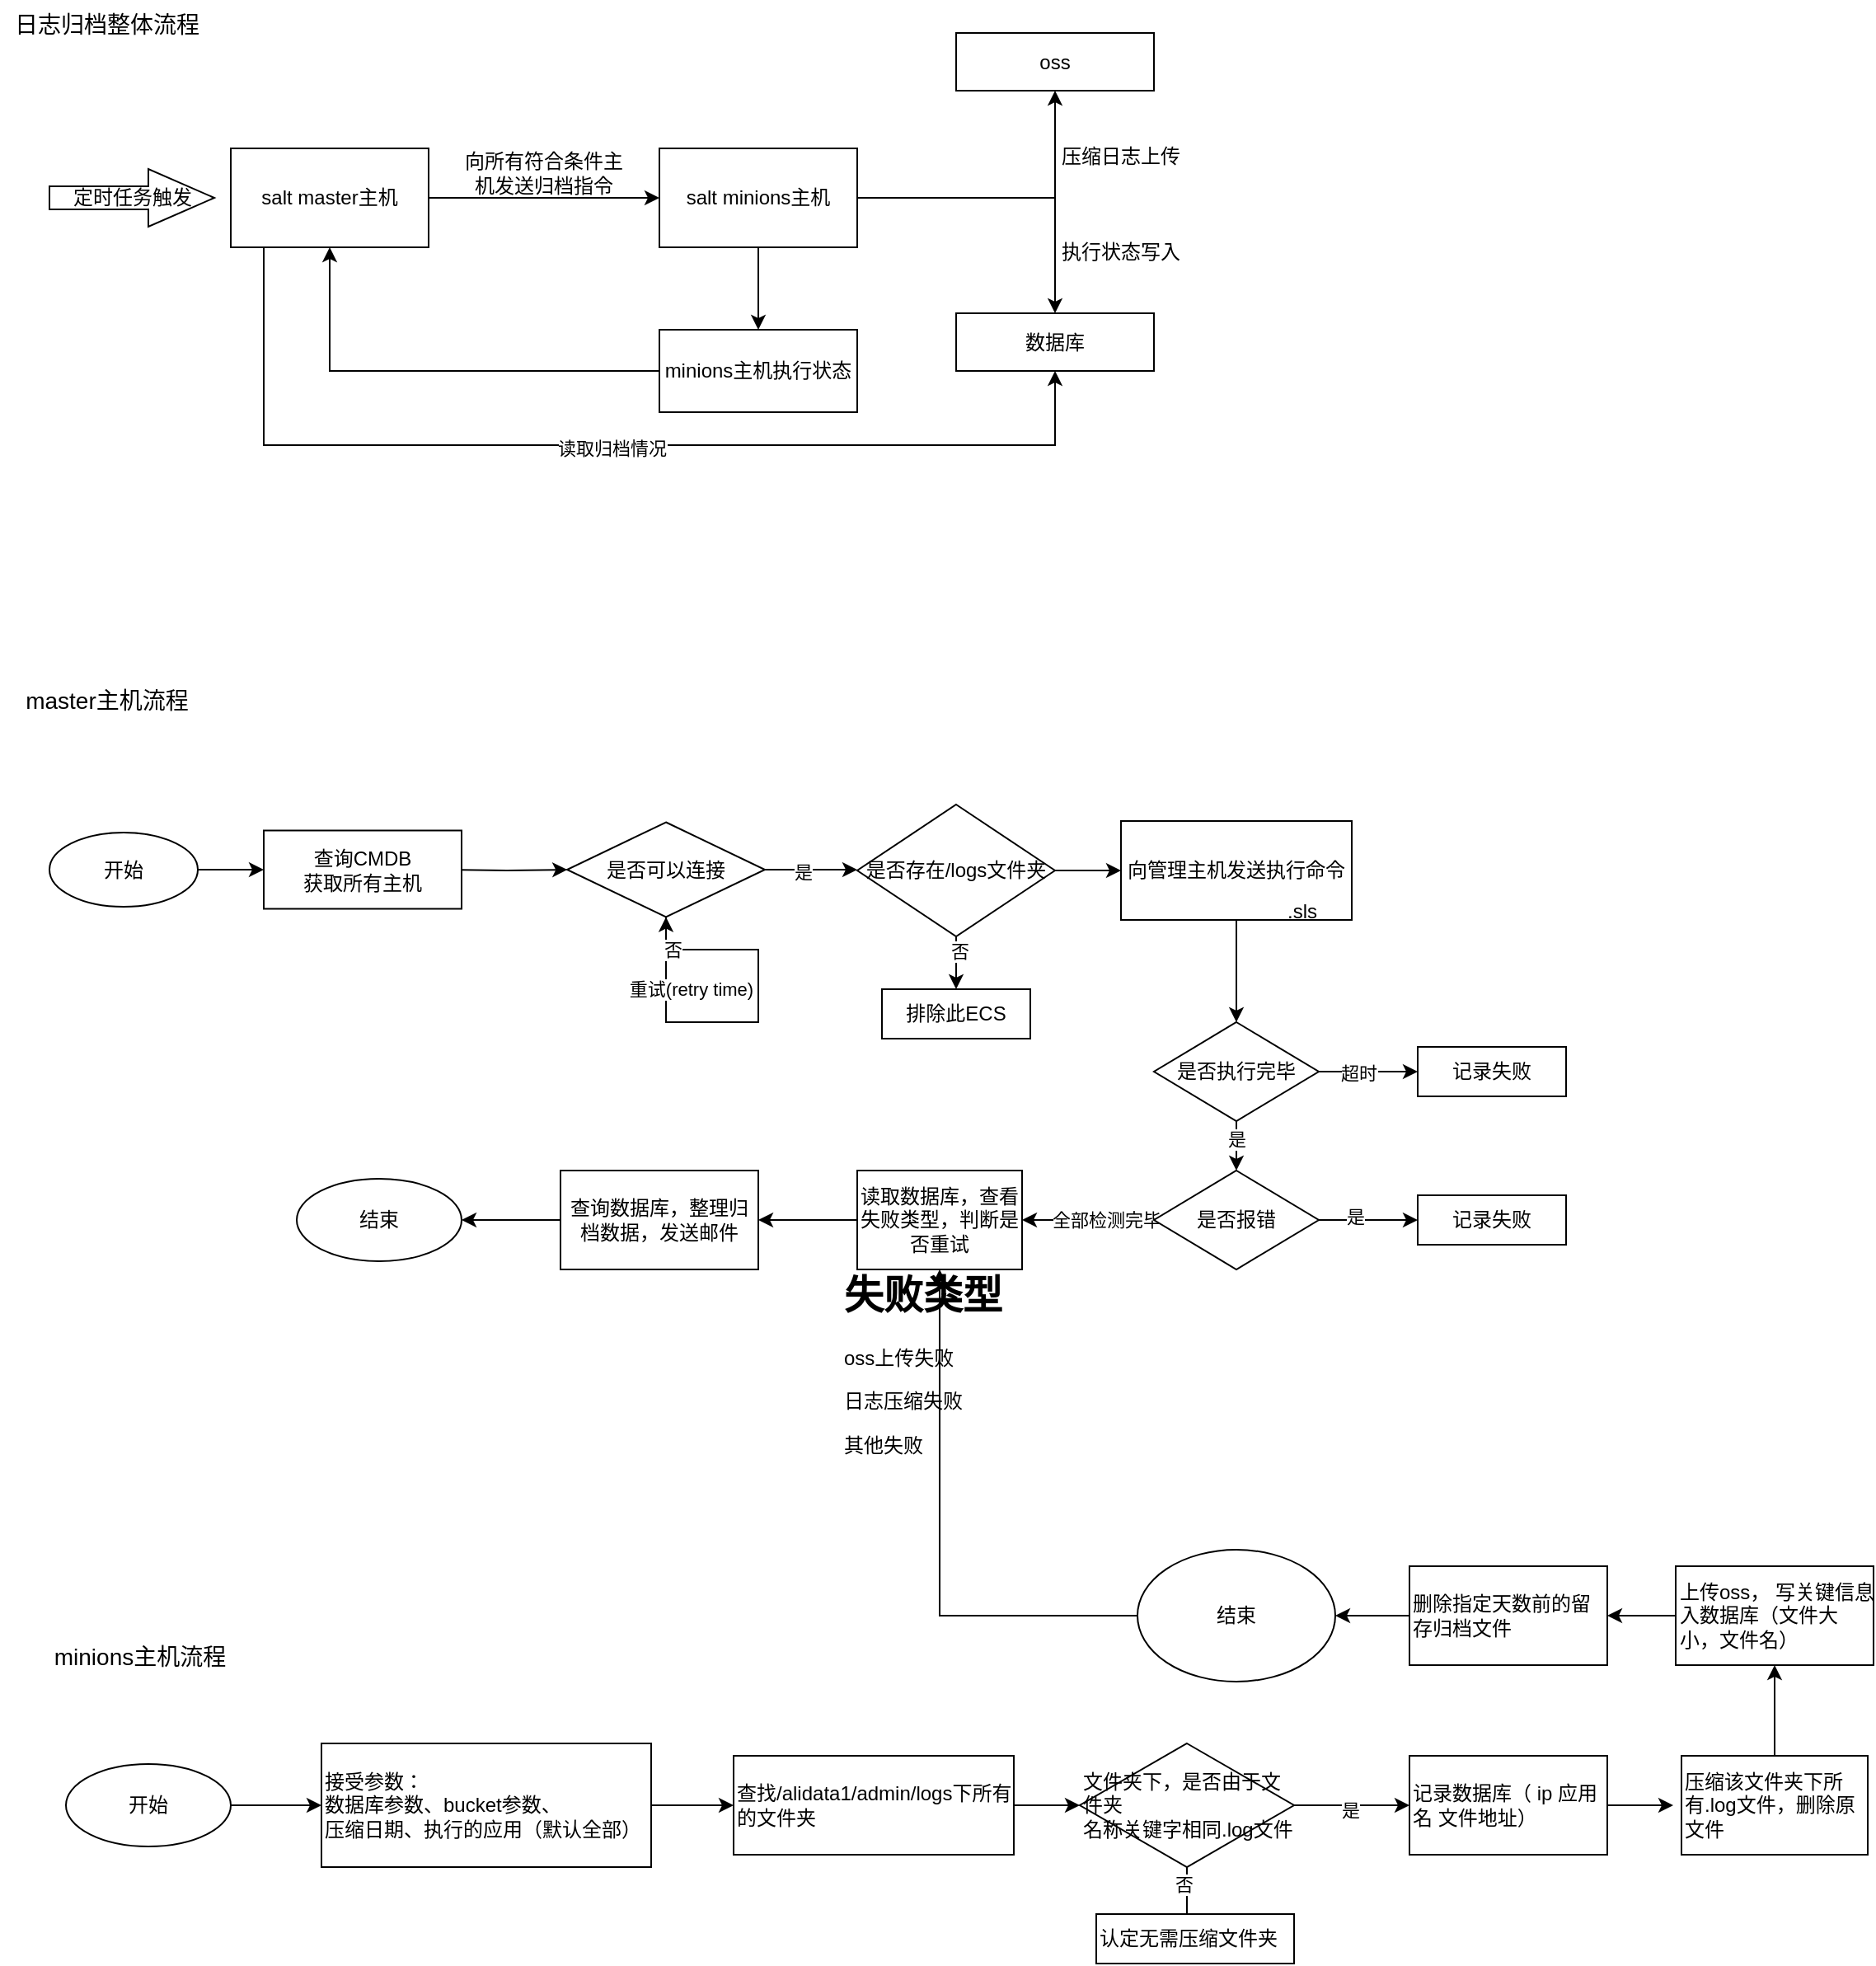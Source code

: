 <mxfile version="24.8.6">
  <diagram name="第 1 页" id="jrEPjUiYZgAtlJWXVVH3">
    <mxGraphModel dx="1155" dy="759" grid="1" gridSize="10" guides="1" tooltips="1" connect="1" arrows="1" fold="1" page="1" pageScale="1" pageWidth="827" pageHeight="1169" math="0" shadow="0">
      <root>
        <mxCell id="0" />
        <mxCell id="1" parent="0" />
        <mxCell id="M-4wLkOpFE_RBjWkI8yj-2" value="&lt;font style=&quot;font-size: 14px;&quot;&gt;日志归档整体流程&lt;/font&gt;" style="text;html=1;align=center;verticalAlign=middle;whiteSpace=wrap;rounded=0;" vertex="1" parent="1">
          <mxGeometry x="10" y="80" width="130" height="30" as="geometry" />
        </mxCell>
        <mxCell id="M-4wLkOpFE_RBjWkI8yj-6" value="" style="edgeStyle=orthogonalEdgeStyle;rounded=0;orthogonalLoop=1;jettySize=auto;html=1;" edge="1" parent="1" source="M-4wLkOpFE_RBjWkI8yj-3" target="M-4wLkOpFE_RBjWkI8yj-5">
          <mxGeometry relative="1" as="geometry" />
        </mxCell>
        <mxCell id="M-4wLkOpFE_RBjWkI8yj-22" style="edgeStyle=orthogonalEdgeStyle;rounded=0;orthogonalLoop=1;jettySize=auto;html=1;entryX=0.5;entryY=1;entryDx=0;entryDy=0;" edge="1" parent="1" source="M-4wLkOpFE_RBjWkI8yj-3" target="M-4wLkOpFE_RBjWkI8yj-13">
          <mxGeometry relative="1" as="geometry">
            <Array as="points">
              <mxPoint x="170" y="350" />
              <mxPoint x="650" y="350" />
            </Array>
          </mxGeometry>
        </mxCell>
        <mxCell id="M-4wLkOpFE_RBjWkI8yj-23" value="读取归档情况" style="edgeLabel;html=1;align=center;verticalAlign=middle;resizable=0;points=[];" vertex="1" connectable="0" parent="M-4wLkOpFE_RBjWkI8yj-22">
          <mxGeometry x="0.026" y="-2" relative="1" as="geometry">
            <mxPoint as="offset" />
          </mxGeometry>
        </mxCell>
        <mxCell id="M-4wLkOpFE_RBjWkI8yj-3" value="salt master主机" style="rounded=0;whiteSpace=wrap;html=1;" vertex="1" parent="1">
          <mxGeometry x="150" y="170" width="120" height="60" as="geometry" />
        </mxCell>
        <mxCell id="M-4wLkOpFE_RBjWkI8yj-4" value="定时任务触发" style="html=1;shadow=0;dashed=0;align=center;verticalAlign=middle;shape=mxgraph.arrows2.arrow;dy=0.6;dx=40;notch=0;" vertex="1" parent="1">
          <mxGeometry x="40" y="182.5" width="100" height="35" as="geometry" />
        </mxCell>
        <mxCell id="M-4wLkOpFE_RBjWkI8yj-14" value="" style="edgeStyle=orthogonalEdgeStyle;rounded=0;orthogonalLoop=1;jettySize=auto;html=1;" edge="1" parent="1" source="M-4wLkOpFE_RBjWkI8yj-5" target="M-4wLkOpFE_RBjWkI8yj-13">
          <mxGeometry relative="1" as="geometry" />
        </mxCell>
        <mxCell id="M-4wLkOpFE_RBjWkI8yj-16" value="" style="edgeStyle=orthogonalEdgeStyle;rounded=0;orthogonalLoop=1;jettySize=auto;html=1;" edge="1" parent="1" source="M-4wLkOpFE_RBjWkI8yj-5" target="M-4wLkOpFE_RBjWkI8yj-15">
          <mxGeometry relative="1" as="geometry" />
        </mxCell>
        <mxCell id="M-4wLkOpFE_RBjWkI8yj-19" style="edgeStyle=orthogonalEdgeStyle;rounded=0;orthogonalLoop=1;jettySize=auto;html=1;" edge="1" parent="1" source="M-4wLkOpFE_RBjWkI8yj-5">
          <mxGeometry relative="1" as="geometry">
            <mxPoint x="470" y="280" as="targetPoint" />
          </mxGeometry>
        </mxCell>
        <mxCell id="M-4wLkOpFE_RBjWkI8yj-5" value="salt minions主机" style="rounded=0;whiteSpace=wrap;html=1;" vertex="1" parent="1">
          <mxGeometry x="410" y="170" width="120" height="60" as="geometry" />
        </mxCell>
        <mxCell id="M-4wLkOpFE_RBjWkI8yj-10" value="向所有符合条件主机发送&lt;span style=&quot;background-color: initial;&quot;&gt;归档指令&lt;/span&gt;" style="text;html=1;align=center;verticalAlign=middle;whiteSpace=wrap;rounded=0;" vertex="1" parent="1">
          <mxGeometry x="290" y="170" width="100" height="30" as="geometry" />
        </mxCell>
        <mxCell id="M-4wLkOpFE_RBjWkI8yj-13" value="数据库" style="rounded=0;whiteSpace=wrap;html=1;" vertex="1" parent="1">
          <mxGeometry x="590" y="270" width="120" height="35" as="geometry" />
        </mxCell>
        <mxCell id="M-4wLkOpFE_RBjWkI8yj-15" value="oss" style="rounded=0;whiteSpace=wrap;html=1;" vertex="1" parent="1">
          <mxGeometry x="590" y="100" width="120" height="35" as="geometry" />
        </mxCell>
        <mxCell id="M-4wLkOpFE_RBjWkI8yj-17" value="压缩日志上传" style="text;html=1;align=center;verticalAlign=middle;whiteSpace=wrap;rounded=0;" vertex="1" parent="1">
          <mxGeometry x="650" y="160" width="80" height="30" as="geometry" />
        </mxCell>
        <mxCell id="M-4wLkOpFE_RBjWkI8yj-18" value="执行状态写入" style="text;html=1;align=center;verticalAlign=middle;whiteSpace=wrap;rounded=0;" vertex="1" parent="1">
          <mxGeometry x="650" y="217.5" width="80" height="30" as="geometry" />
        </mxCell>
        <mxCell id="M-4wLkOpFE_RBjWkI8yj-21" style="edgeStyle=orthogonalEdgeStyle;rounded=0;orthogonalLoop=1;jettySize=auto;html=1;" edge="1" parent="1" source="M-4wLkOpFE_RBjWkI8yj-20" target="M-4wLkOpFE_RBjWkI8yj-3">
          <mxGeometry relative="1" as="geometry" />
        </mxCell>
        <mxCell id="M-4wLkOpFE_RBjWkI8yj-20" value="minions主机执行状态" style="rounded=0;whiteSpace=wrap;html=1;" vertex="1" parent="1">
          <mxGeometry x="410" y="280" width="120" height="50" as="geometry" />
        </mxCell>
        <mxCell id="M-4wLkOpFE_RBjWkI8yj-24" value="&lt;font style=&quot;font-size: 14px;&quot;&gt;master主机流程&lt;/font&gt;" style="text;html=1;align=center;verticalAlign=middle;whiteSpace=wrap;rounded=0;" vertex="1" parent="1">
          <mxGeometry x="15" y="490" width="120" height="30" as="geometry" />
        </mxCell>
        <mxCell id="M-4wLkOpFE_RBjWkI8yj-27" style="edgeStyle=orthogonalEdgeStyle;rounded=0;orthogonalLoop=1;jettySize=auto;html=1;entryX=0;entryY=0.5;entryDx=0;entryDy=0;" edge="1" parent="1" source="M-4wLkOpFE_RBjWkI8yj-25" target="M-4wLkOpFE_RBjWkI8yj-26">
          <mxGeometry relative="1" as="geometry" />
        </mxCell>
        <mxCell id="M-4wLkOpFE_RBjWkI8yj-25" value="开始" style="ellipse;whiteSpace=wrap;html=1;" vertex="1" parent="1">
          <mxGeometry x="40" y="585" width="90" height="45" as="geometry" />
        </mxCell>
        <mxCell id="M-4wLkOpFE_RBjWkI8yj-31" value="" style="edgeStyle=orthogonalEdgeStyle;rounded=0;orthogonalLoop=1;jettySize=auto;html=1;" edge="1" parent="1" target="M-4wLkOpFE_RBjWkI8yj-30">
          <mxGeometry relative="1" as="geometry">
            <mxPoint x="280" y="607.5" as="sourcePoint" />
          </mxGeometry>
        </mxCell>
        <mxCell id="M-4wLkOpFE_RBjWkI8yj-26" value="查询CMDB&lt;div&gt;获取所有主机&lt;/div&gt;" style="rounded=0;whiteSpace=wrap;html=1;" vertex="1" parent="1">
          <mxGeometry x="170" y="583.75" width="120" height="47.5" as="geometry" />
        </mxCell>
        <mxCell id="M-4wLkOpFE_RBjWkI8yj-36" value="" style="edgeStyle=orthogonalEdgeStyle;rounded=0;orthogonalLoop=1;jettySize=auto;html=1;" edge="1" parent="1" source="M-4wLkOpFE_RBjWkI8yj-30">
          <mxGeometry relative="1" as="geometry">
            <mxPoint x="530" y="607.5" as="targetPoint" />
          </mxGeometry>
        </mxCell>
        <mxCell id="M-4wLkOpFE_RBjWkI8yj-37" value="是" style="edgeLabel;html=1;align=center;verticalAlign=middle;resizable=0;points=[];" vertex="1" connectable="0" parent="M-4wLkOpFE_RBjWkI8yj-36">
          <mxGeometry x="-0.202" y="-1" relative="1" as="geometry">
            <mxPoint as="offset" />
          </mxGeometry>
        </mxCell>
        <mxCell id="M-4wLkOpFE_RBjWkI8yj-30" value="是否可以连接" style="rhombus;whiteSpace=wrap;html=1;rounded=0;" vertex="1" parent="1">
          <mxGeometry x="354" y="578.75" width="120" height="57.5" as="geometry" />
        </mxCell>
        <mxCell id="M-4wLkOpFE_RBjWkI8yj-32" style="edgeStyle=orthogonalEdgeStyle;rounded=0;orthogonalLoop=1;jettySize=auto;html=1;entryX=0.5;entryY=1;entryDx=0;entryDy=0;" edge="1" parent="1">
          <mxGeometry relative="1" as="geometry">
            <mxPoint x="414" y="636.25" as="sourcePoint" />
            <mxPoint x="414" y="636.25" as="targetPoint" />
            <Array as="points">
              <mxPoint x="414" y="700" />
              <mxPoint x="470" y="700" />
              <mxPoint x="470" y="656" />
              <mxPoint x="414" y="656" />
            </Array>
          </mxGeometry>
        </mxCell>
        <mxCell id="M-4wLkOpFE_RBjWkI8yj-33" value="重试(retry time)" style="edgeLabel;html=1;align=center;verticalAlign=middle;resizable=0;points=[];" vertex="1" connectable="0" parent="M-4wLkOpFE_RBjWkI8yj-32">
          <mxGeometry x="0.711" y="2" relative="1" as="geometry">
            <mxPoint y="22" as="offset" />
          </mxGeometry>
        </mxCell>
        <mxCell id="M-4wLkOpFE_RBjWkI8yj-34" value="否" style="edgeLabel;html=1;align=center;verticalAlign=middle;resizable=0;points=[];" vertex="1" connectable="0" parent="M-4wLkOpFE_RBjWkI8yj-32">
          <mxGeometry x="0.806" relative="1" as="geometry">
            <mxPoint as="offset" />
          </mxGeometry>
        </mxCell>
        <mxCell id="M-4wLkOpFE_RBjWkI8yj-41" value="" style="edgeStyle=orthogonalEdgeStyle;rounded=0;orthogonalLoop=1;jettySize=auto;html=1;" edge="1" parent="1" source="M-4wLkOpFE_RBjWkI8yj-39" target="M-4wLkOpFE_RBjWkI8yj-40">
          <mxGeometry relative="1" as="geometry" />
        </mxCell>
        <mxCell id="M-4wLkOpFE_RBjWkI8yj-42" value="否" style="edgeLabel;html=1;align=center;verticalAlign=middle;resizable=0;points=[];" vertex="1" connectable="0" parent="M-4wLkOpFE_RBjWkI8yj-41">
          <mxGeometry x="-0.632" y="2" relative="1" as="geometry">
            <mxPoint as="offset" />
          </mxGeometry>
        </mxCell>
        <mxCell id="M-4wLkOpFE_RBjWkI8yj-45" value="" style="edgeStyle=orthogonalEdgeStyle;rounded=0;orthogonalLoop=1;jettySize=auto;html=1;" edge="1" parent="1" source="M-4wLkOpFE_RBjWkI8yj-39" target="M-4wLkOpFE_RBjWkI8yj-44">
          <mxGeometry relative="1" as="geometry" />
        </mxCell>
        <mxCell id="M-4wLkOpFE_RBjWkI8yj-39" value="是否存在/logs文件夹" style="rhombus;whiteSpace=wrap;html=1;" vertex="1" parent="1">
          <mxGeometry x="530" y="568" width="120" height="80" as="geometry" />
        </mxCell>
        <mxCell id="M-4wLkOpFE_RBjWkI8yj-40" value="排除此ECS" style="whiteSpace=wrap;html=1;" vertex="1" parent="1">
          <mxGeometry x="545" y="680" width="90" height="30" as="geometry" />
        </mxCell>
        <mxCell id="M-4wLkOpFE_RBjWkI8yj-51" style="edgeStyle=orthogonalEdgeStyle;rounded=0;orthogonalLoop=1;jettySize=auto;html=1;" edge="1" parent="1" source="M-4wLkOpFE_RBjWkI8yj-44">
          <mxGeometry relative="1" as="geometry">
            <mxPoint x="760" y="700" as="targetPoint" />
          </mxGeometry>
        </mxCell>
        <mxCell id="M-4wLkOpFE_RBjWkI8yj-44" value="向管理主机发送执行命令" style="whiteSpace=wrap;html=1;" vertex="1" parent="1">
          <mxGeometry x="690" y="578" width="140" height="60" as="geometry" />
        </mxCell>
        <mxCell id="M-4wLkOpFE_RBjWkI8yj-47" value=".sls" style="text;html=1;align=center;verticalAlign=middle;whiteSpace=wrap;rounded=0;" vertex="1" parent="1">
          <mxGeometry x="770" y="618" width="60" height="30" as="geometry" />
        </mxCell>
        <mxCell id="M-4wLkOpFE_RBjWkI8yj-58" value="" style="edgeStyle=orthogonalEdgeStyle;rounded=0;orthogonalLoop=1;jettySize=auto;html=1;" edge="1" parent="1" source="M-4wLkOpFE_RBjWkI8yj-54" target="M-4wLkOpFE_RBjWkI8yj-57">
          <mxGeometry relative="1" as="geometry" />
        </mxCell>
        <mxCell id="M-4wLkOpFE_RBjWkI8yj-59" value="是" style="edgeLabel;html=1;align=center;verticalAlign=middle;resizable=0;points=[];" vertex="1" connectable="0" parent="M-4wLkOpFE_RBjWkI8yj-58">
          <mxGeometry x="0.24" relative="1" as="geometry">
            <mxPoint as="offset" />
          </mxGeometry>
        </mxCell>
        <mxCell id="M-4wLkOpFE_RBjWkI8yj-61" value="" style="edgeStyle=orthogonalEdgeStyle;rounded=0;orthogonalLoop=1;jettySize=auto;html=1;" edge="1" parent="1" source="M-4wLkOpFE_RBjWkI8yj-54" target="M-4wLkOpFE_RBjWkI8yj-60">
          <mxGeometry relative="1" as="geometry" />
        </mxCell>
        <mxCell id="M-4wLkOpFE_RBjWkI8yj-62" value="超时" style="edgeLabel;html=1;align=center;verticalAlign=middle;resizable=0;points=[];" vertex="1" connectable="0" parent="M-4wLkOpFE_RBjWkI8yj-61">
          <mxGeometry x="-0.214" y="-1" relative="1" as="geometry">
            <mxPoint as="offset" />
          </mxGeometry>
        </mxCell>
        <mxCell id="M-4wLkOpFE_RBjWkI8yj-54" value="是否执行完毕" style="rhombus;whiteSpace=wrap;html=1;" vertex="1" parent="1">
          <mxGeometry x="710" y="700" width="100" height="60" as="geometry" />
        </mxCell>
        <mxCell id="M-4wLkOpFE_RBjWkI8yj-64" value="" style="edgeStyle=orthogonalEdgeStyle;rounded=0;orthogonalLoop=1;jettySize=auto;html=1;" edge="1" parent="1" source="M-4wLkOpFE_RBjWkI8yj-57" target="M-4wLkOpFE_RBjWkI8yj-63">
          <mxGeometry relative="1" as="geometry" />
        </mxCell>
        <mxCell id="M-4wLkOpFE_RBjWkI8yj-65" value="是" style="edgeLabel;html=1;align=center;verticalAlign=middle;resizable=0;points=[];" vertex="1" connectable="0" parent="M-4wLkOpFE_RBjWkI8yj-64">
          <mxGeometry x="-0.262" y="2" relative="1" as="geometry">
            <mxPoint as="offset" />
          </mxGeometry>
        </mxCell>
        <mxCell id="M-4wLkOpFE_RBjWkI8yj-70" style="edgeStyle=orthogonalEdgeStyle;rounded=0;orthogonalLoop=1;jettySize=auto;html=1;" edge="1" parent="1" source="M-4wLkOpFE_RBjWkI8yj-57">
          <mxGeometry relative="1" as="geometry">
            <mxPoint x="630" y="820" as="targetPoint" />
          </mxGeometry>
        </mxCell>
        <mxCell id="M-4wLkOpFE_RBjWkI8yj-71" value="全部检测完毕" style="edgeLabel;html=1;align=center;verticalAlign=middle;resizable=0;points=[];" vertex="1" connectable="0" parent="M-4wLkOpFE_RBjWkI8yj-70">
          <mxGeometry x="-0.284" relative="1" as="geometry">
            <mxPoint as="offset" />
          </mxGeometry>
        </mxCell>
        <mxCell id="M-4wLkOpFE_RBjWkI8yj-57" value="是否报错" style="rhombus;whiteSpace=wrap;html=1;" vertex="1" parent="1">
          <mxGeometry x="710" y="790" width="100" height="60" as="geometry" />
        </mxCell>
        <mxCell id="M-4wLkOpFE_RBjWkI8yj-60" value="记录失败" style="whiteSpace=wrap;html=1;" vertex="1" parent="1">
          <mxGeometry x="870" y="715" width="90" height="30" as="geometry" />
        </mxCell>
        <mxCell id="M-4wLkOpFE_RBjWkI8yj-63" value="记录失败" style="whiteSpace=wrap;html=1;" vertex="1" parent="1">
          <mxGeometry x="870" y="805" width="90" height="30" as="geometry" />
        </mxCell>
        <mxCell id="M-4wLkOpFE_RBjWkI8yj-75" value="" style="edgeStyle=orthogonalEdgeStyle;rounded=0;orthogonalLoop=1;jettySize=auto;html=1;" edge="1" parent="1" source="M-4wLkOpFE_RBjWkI8yj-67" target="M-4wLkOpFE_RBjWkI8yj-74">
          <mxGeometry relative="1" as="geometry" />
        </mxCell>
        <mxCell id="M-4wLkOpFE_RBjWkI8yj-67" value="读取数据库，查看失败类型，判断是否重试" style="whiteSpace=wrap;html=1;" vertex="1" parent="1">
          <mxGeometry x="530" y="790" width="100" height="60" as="geometry" />
        </mxCell>
        <mxCell id="M-4wLkOpFE_RBjWkI8yj-77" value="" style="edgeStyle=orthogonalEdgeStyle;rounded=0;orthogonalLoop=1;jettySize=auto;html=1;" edge="1" parent="1" source="M-4wLkOpFE_RBjWkI8yj-74" target="M-4wLkOpFE_RBjWkI8yj-76">
          <mxGeometry relative="1" as="geometry" />
        </mxCell>
        <mxCell id="M-4wLkOpFE_RBjWkI8yj-74" value="查询数据库，整理归档数据，发送邮件" style="whiteSpace=wrap;html=1;" vertex="1" parent="1">
          <mxGeometry x="350" y="790" width="120" height="60" as="geometry" />
        </mxCell>
        <mxCell id="M-4wLkOpFE_RBjWkI8yj-76" value="结束" style="ellipse;whiteSpace=wrap;html=1;" vertex="1" parent="1">
          <mxGeometry x="190" y="795" width="100" height="50" as="geometry" />
        </mxCell>
        <mxCell id="M-4wLkOpFE_RBjWkI8yj-78" value="&lt;h1 style=&quot;margin-top: 0px;&quot;&gt;失败类型&lt;/h1&gt;&lt;p&gt;oss上传失败&amp;nbsp;&lt;/p&gt;&lt;p&gt;日志压缩失败&lt;/p&gt;&lt;p&gt;其他失败&lt;/p&gt;" style="text;html=1;whiteSpace=wrap;overflow=hidden;rounded=0;" vertex="1" parent="1">
          <mxGeometry x="520" y="845" width="180" height="120" as="geometry" />
        </mxCell>
        <mxCell id="M-4wLkOpFE_RBjWkI8yj-79" value="&lt;font style=&quot;font-size: 14px;&quot;&gt;minions主机流程&lt;/font&gt;" style="text;html=1;align=center;verticalAlign=middle;whiteSpace=wrap;rounded=0;" vertex="1" parent="1">
          <mxGeometry x="35" y="1070" width="120" height="30" as="geometry" />
        </mxCell>
        <mxCell id="M-4wLkOpFE_RBjWkI8yj-83" value="" style="edgeStyle=orthogonalEdgeStyle;rounded=0;orthogonalLoop=1;jettySize=auto;html=1;" edge="1" parent="1" source="M-4wLkOpFE_RBjWkI8yj-81" target="M-4wLkOpFE_RBjWkI8yj-82">
          <mxGeometry relative="1" as="geometry" />
        </mxCell>
        <mxCell id="M-4wLkOpFE_RBjWkI8yj-81" value="开始" style="ellipse;whiteSpace=wrap;html=1;" vertex="1" parent="1">
          <mxGeometry x="50" y="1150" width="100" height="50" as="geometry" />
        </mxCell>
        <mxCell id="M-4wLkOpFE_RBjWkI8yj-86" value="" style="edgeStyle=orthogonalEdgeStyle;rounded=0;orthogonalLoop=1;jettySize=auto;html=1;" edge="1" parent="1" source="M-4wLkOpFE_RBjWkI8yj-82" target="M-4wLkOpFE_RBjWkI8yj-85">
          <mxGeometry relative="1" as="geometry" />
        </mxCell>
        <mxCell id="M-4wLkOpFE_RBjWkI8yj-82" value="接受参数：&lt;br&gt;&lt;div&gt;数据库参数、bucket参数、&lt;/div&gt;&lt;div&gt;压缩日期、执行的应用（默认全部）&lt;/div&gt;" style="whiteSpace=wrap;html=1;align=left;" vertex="1" parent="1">
          <mxGeometry x="205" y="1137.5" width="200" height="75" as="geometry" />
        </mxCell>
        <mxCell id="M-4wLkOpFE_RBjWkI8yj-88" value="" style="edgeStyle=orthogonalEdgeStyle;rounded=0;orthogonalLoop=1;jettySize=auto;html=1;" edge="1" parent="1" source="M-4wLkOpFE_RBjWkI8yj-85" target="M-4wLkOpFE_RBjWkI8yj-87">
          <mxGeometry relative="1" as="geometry" />
        </mxCell>
        <mxCell id="M-4wLkOpFE_RBjWkI8yj-85" value="查找/alidata1/admin/logs下所有的文件夹" style="whiteSpace=wrap;html=1;align=left;" vertex="1" parent="1">
          <mxGeometry x="455" y="1145" width="170" height="60" as="geometry" />
        </mxCell>
        <mxCell id="M-4wLkOpFE_RBjWkI8yj-90" value="" style="edgeStyle=orthogonalEdgeStyle;rounded=0;orthogonalLoop=1;jettySize=auto;html=1;exitX=1;exitY=0.5;exitDx=0;exitDy=0;entryX=0;entryY=0.5;entryDx=0;entryDy=0;" edge="1" parent="1" source="M-4wLkOpFE_RBjWkI8yj-87" target="M-4wLkOpFE_RBjWkI8yj-97">
          <mxGeometry relative="1" as="geometry">
            <mxPoint x="795.0" y="1217.5" as="sourcePoint" />
            <mxPoint x="1005" y="1212.5" as="targetPoint" />
          </mxGeometry>
        </mxCell>
        <mxCell id="M-4wLkOpFE_RBjWkI8yj-94" value="是" style="edgeLabel;html=1;align=center;verticalAlign=middle;resizable=0;points=[];" vertex="1" connectable="0" parent="M-4wLkOpFE_RBjWkI8yj-90">
          <mxGeometry x="-0.043" y="-3" relative="1" as="geometry">
            <mxPoint as="offset" />
          </mxGeometry>
        </mxCell>
        <mxCell id="M-4wLkOpFE_RBjWkI8yj-92" value="" style="edgeStyle=orthogonalEdgeStyle;rounded=0;orthogonalLoop=1;jettySize=auto;html=1;" edge="1" parent="1" source="M-4wLkOpFE_RBjWkI8yj-87">
          <mxGeometry relative="1" as="geometry">
            <mxPoint x="730" y="1250" as="targetPoint" />
          </mxGeometry>
        </mxCell>
        <mxCell id="M-4wLkOpFE_RBjWkI8yj-93" value="否" style="edgeLabel;html=1;align=center;verticalAlign=middle;resizable=0;points=[];" vertex="1" connectable="0" parent="M-4wLkOpFE_RBjWkI8yj-92">
          <mxGeometry x="-0.444" y="-2" relative="1" as="geometry">
            <mxPoint as="offset" />
          </mxGeometry>
        </mxCell>
        <mxCell id="M-4wLkOpFE_RBjWkI8yj-87" value="文件夹下，是否由于文件夹&lt;div&gt;名称关键字相同.log文件&lt;/div&gt;" style="rhombus;whiteSpace=wrap;html=1;align=left;" vertex="1" parent="1">
          <mxGeometry x="665" y="1137.5" width="130" height="75" as="geometry" />
        </mxCell>
        <mxCell id="M-4wLkOpFE_RBjWkI8yj-105" style="edgeStyle=orthogonalEdgeStyle;rounded=0;orthogonalLoop=1;jettySize=auto;html=1;entryX=0.5;entryY=1;entryDx=0;entryDy=0;" edge="1" parent="1" source="M-4wLkOpFE_RBjWkI8yj-89" target="M-4wLkOpFE_RBjWkI8yj-99">
          <mxGeometry relative="1" as="geometry" />
        </mxCell>
        <mxCell id="M-4wLkOpFE_RBjWkI8yj-89" value="压缩该文件夹下所有.log文件，删除原文件" style="whiteSpace=wrap;html=1;align=left;" vertex="1" parent="1">
          <mxGeometry x="1030" y="1145" width="113" height="60" as="geometry" />
        </mxCell>
        <mxCell id="M-4wLkOpFE_RBjWkI8yj-91" value="认定无需压缩文件夹" style="whiteSpace=wrap;html=1;align=left;" vertex="1" parent="1">
          <mxGeometry x="675" y="1241" width="120" height="30" as="geometry" />
        </mxCell>
        <mxCell id="M-4wLkOpFE_RBjWkI8yj-103" value="" style="edgeStyle=orthogonalEdgeStyle;rounded=0;orthogonalLoop=1;jettySize=auto;html=1;" edge="1" parent="1" source="M-4wLkOpFE_RBjWkI8yj-97">
          <mxGeometry relative="1" as="geometry">
            <mxPoint x="1025" y="1175" as="targetPoint" />
          </mxGeometry>
        </mxCell>
        <mxCell id="M-4wLkOpFE_RBjWkI8yj-97" value="记录数据库（ ip 应用名 文件地址）" style="whiteSpace=wrap;html=1;align=left;" vertex="1" parent="1">
          <mxGeometry x="865" y="1145" width="120" height="60" as="geometry" />
        </mxCell>
        <mxCell id="M-4wLkOpFE_RBjWkI8yj-107" value="" style="edgeStyle=orthogonalEdgeStyle;rounded=0;orthogonalLoop=1;jettySize=auto;html=1;" edge="1" parent="1" source="M-4wLkOpFE_RBjWkI8yj-99" target="M-4wLkOpFE_RBjWkI8yj-106">
          <mxGeometry relative="1" as="geometry" />
        </mxCell>
        <mxCell id="M-4wLkOpFE_RBjWkI8yj-99" value="上传oss， 写关键信息入数据库（文件大小，文件名）" style="whiteSpace=wrap;html=1;align=left;" vertex="1" parent="1">
          <mxGeometry x="1026.5" y="1030" width="120" height="60" as="geometry" />
        </mxCell>
        <mxCell id="M-4wLkOpFE_RBjWkI8yj-110" value="" style="edgeStyle=orthogonalEdgeStyle;rounded=0;orthogonalLoop=1;jettySize=auto;html=1;" edge="1" parent="1" source="M-4wLkOpFE_RBjWkI8yj-106" target="M-4wLkOpFE_RBjWkI8yj-109">
          <mxGeometry relative="1" as="geometry" />
        </mxCell>
        <mxCell id="M-4wLkOpFE_RBjWkI8yj-106" value="删除指定天数前的留存归档文件" style="whiteSpace=wrap;html=1;align=left;" vertex="1" parent="1">
          <mxGeometry x="865" y="1030" width="120" height="60" as="geometry" />
        </mxCell>
        <mxCell id="M-4wLkOpFE_RBjWkI8yj-111" style="edgeStyle=orthogonalEdgeStyle;rounded=0;orthogonalLoop=1;jettySize=auto;html=1;" edge="1" parent="1" source="M-4wLkOpFE_RBjWkI8yj-109" target="M-4wLkOpFE_RBjWkI8yj-67">
          <mxGeometry relative="1" as="geometry" />
        </mxCell>
        <mxCell id="M-4wLkOpFE_RBjWkI8yj-109" value="结束" style="ellipse;whiteSpace=wrap;html=1;" vertex="1" parent="1">
          <mxGeometry x="700" y="1020" width="120" height="80" as="geometry" />
        </mxCell>
      </root>
    </mxGraphModel>
  </diagram>
</mxfile>
